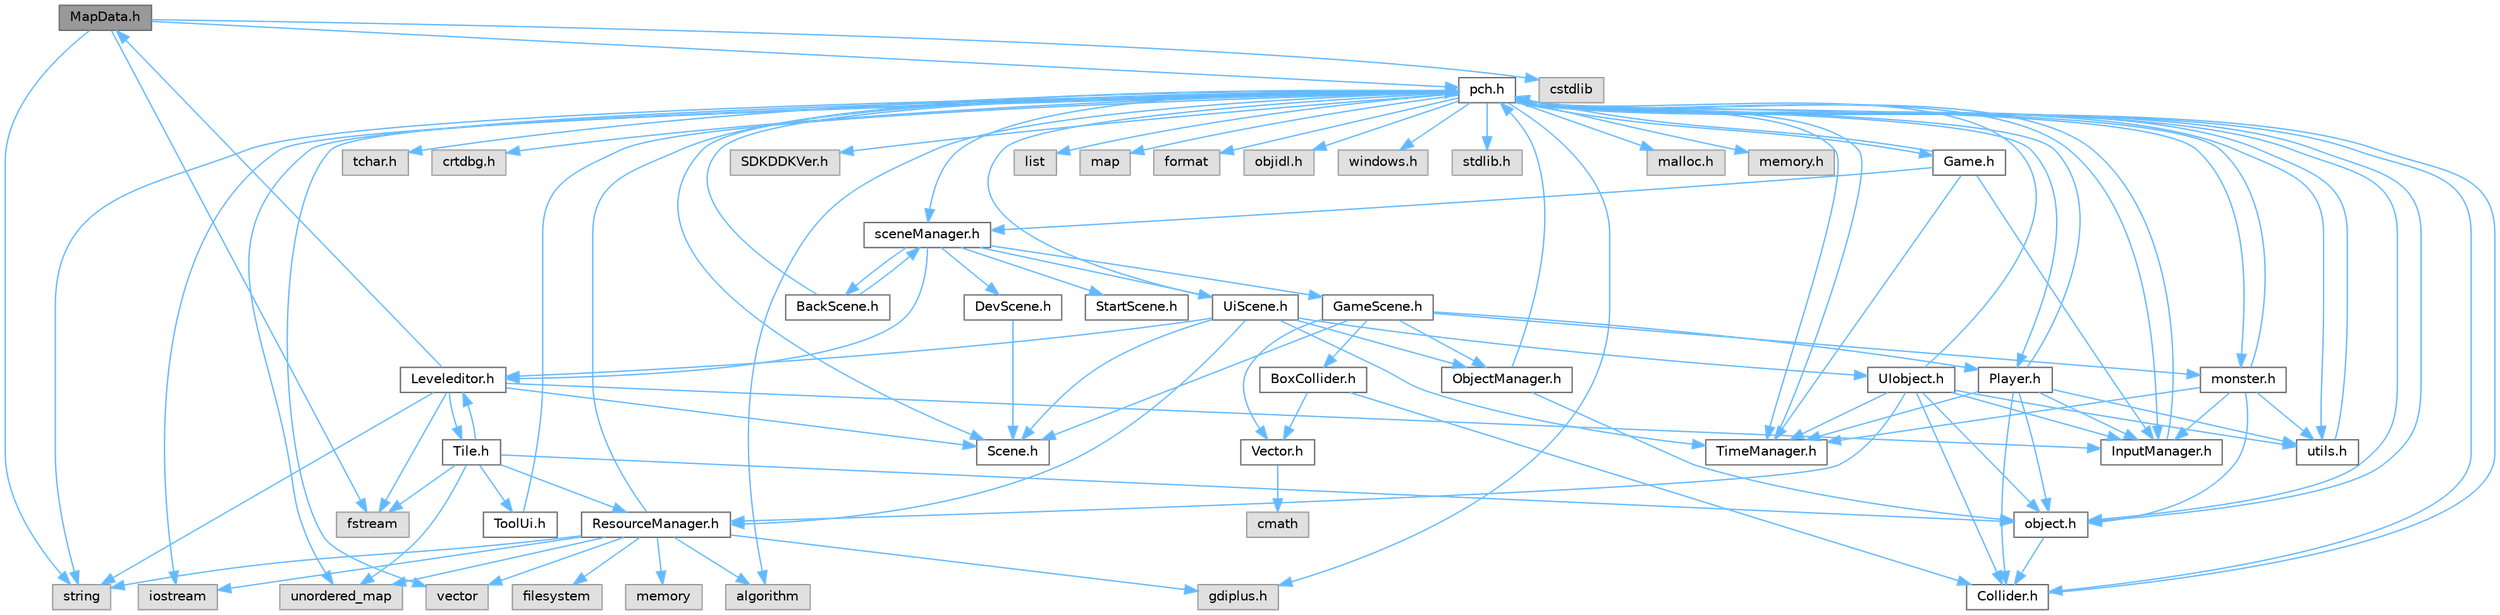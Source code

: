 digraph "MapData.h"
{
 // LATEX_PDF_SIZE
  bgcolor="transparent";
  edge [fontname=Helvetica,fontsize=10,labelfontname=Helvetica,labelfontsize=10];
  node [fontname=Helvetica,fontsize=10,shape=box,height=0.2,width=0.4];
  Node1 [id="Node000001",label="MapData.h",height=0.2,width=0.4,color="gray40", fillcolor="grey60", style="filled", fontcolor="black",tooltip=" "];
  Node1 -> Node2 [id="edge1_Node000001_Node000002",color="steelblue1",style="solid",tooltip=" "];
  Node2 [id="Node000002",label="pch.h",height=0.2,width=0.4,color="grey40", fillcolor="white", style="filled",URL="$pch_8h.html",tooltip=" "];
  Node2 -> Node3 [id="edge2_Node000002_Node000003",color="steelblue1",style="solid",tooltip=" "];
  Node3 [id="Node000003",label="SDKDDKVer.h",height=0.2,width=0.4,color="grey60", fillcolor="#E0E0E0", style="filled",tooltip=" "];
  Node2 -> Node4 [id="edge3_Node000002_Node000004",color="steelblue1",style="solid",tooltip=" "];
  Node4 [id="Node000004",label="windows.h",height=0.2,width=0.4,color="grey60", fillcolor="#E0E0E0", style="filled",tooltip=" "];
  Node2 -> Node5 [id="edge4_Node000002_Node000005",color="steelblue1",style="solid",tooltip=" "];
  Node5 [id="Node000005",label="stdlib.h",height=0.2,width=0.4,color="grey60", fillcolor="#E0E0E0", style="filled",tooltip=" "];
  Node2 -> Node6 [id="edge5_Node000002_Node000006",color="steelblue1",style="solid",tooltip=" "];
  Node6 [id="Node000006",label="malloc.h",height=0.2,width=0.4,color="grey60", fillcolor="#E0E0E0", style="filled",tooltip=" "];
  Node2 -> Node7 [id="edge6_Node000002_Node000007",color="steelblue1",style="solid",tooltip=" "];
  Node7 [id="Node000007",label="memory.h",height=0.2,width=0.4,color="grey60", fillcolor="#E0E0E0", style="filled",tooltip=" "];
  Node2 -> Node8 [id="edge7_Node000002_Node000008",color="steelblue1",style="solid",tooltip=" "];
  Node8 [id="Node000008",label="tchar.h",height=0.2,width=0.4,color="grey60", fillcolor="#E0E0E0", style="filled",tooltip=" "];
  Node2 -> Node9 [id="edge8_Node000002_Node000009",color="steelblue1",style="solid",tooltip=" "];
  Node9 [id="Node000009",label="crtdbg.h",height=0.2,width=0.4,color="grey60", fillcolor="#E0E0E0", style="filled",tooltip=" "];
  Node2 -> Node10 [id="edge9_Node000002_Node000010",color="steelblue1",style="solid",tooltip=" "];
  Node10 [id="Node000010",label="iostream",height=0.2,width=0.4,color="grey60", fillcolor="#E0E0E0", style="filled",tooltip=" "];
  Node2 -> Node11 [id="edge10_Node000002_Node000011",color="steelblue1",style="solid",tooltip=" "];
  Node11 [id="Node000011",label="vector",height=0.2,width=0.4,color="grey60", fillcolor="#E0E0E0", style="filled",tooltip=" "];
  Node2 -> Node12 [id="edge11_Node000002_Node000012",color="steelblue1",style="solid",tooltip=" "];
  Node12 [id="Node000012",label="string",height=0.2,width=0.4,color="grey60", fillcolor="#E0E0E0", style="filled",tooltip=" "];
  Node2 -> Node13 [id="edge12_Node000002_Node000013",color="steelblue1",style="solid",tooltip=" "];
  Node13 [id="Node000013",label="list",height=0.2,width=0.4,color="grey60", fillcolor="#E0E0E0", style="filled",tooltip=" "];
  Node2 -> Node14 [id="edge13_Node000002_Node000014",color="steelblue1",style="solid",tooltip=" "];
  Node14 [id="Node000014",label="map",height=0.2,width=0.4,color="grey60", fillcolor="#E0E0E0", style="filled",tooltip=" "];
  Node2 -> Node15 [id="edge14_Node000002_Node000015",color="steelblue1",style="solid",tooltip=" "];
  Node15 [id="Node000015",label="unordered_map",height=0.2,width=0.4,color="grey60", fillcolor="#E0E0E0", style="filled",tooltip=" "];
  Node2 -> Node16 [id="edge15_Node000002_Node000016",color="steelblue1",style="solid",tooltip=" "];
  Node16 [id="Node000016",label="algorithm",height=0.2,width=0.4,color="grey60", fillcolor="#E0E0E0", style="filled",tooltip=" "];
  Node2 -> Node17 [id="edge16_Node000002_Node000017",color="steelblue1",style="solid",tooltip=" "];
  Node17 [id="Node000017",label="format",height=0.2,width=0.4,color="grey60", fillcolor="#E0E0E0", style="filled",tooltip=" "];
  Node2 -> Node18 [id="edge17_Node000002_Node000018",color="steelblue1",style="solid",tooltip=" "];
  Node18 [id="Node000018",label="objidl.h",height=0.2,width=0.4,color="grey60", fillcolor="#E0E0E0", style="filled",tooltip=" "];
  Node2 -> Node19 [id="edge18_Node000002_Node000019",color="steelblue1",style="solid",tooltip=" "];
  Node19 [id="Node000019",label="gdiplus.h",height=0.2,width=0.4,color="grey60", fillcolor="#E0E0E0", style="filled",tooltip=" "];
  Node2 -> Node20 [id="edge19_Node000002_Node000020",color="steelblue1",style="solid",tooltip=" "];
  Node20 [id="Node000020",label="sceneManager.h",height=0.2,width=0.4,color="grey40", fillcolor="white", style="filled",URL="$scene_manager_8h.html",tooltip=" "];
  Node20 -> Node21 [id="edge20_Node000020_Node000021",color="steelblue1",style="solid",tooltip=" "];
  Node21 [id="Node000021",label="DevScene.h",height=0.2,width=0.4,color="grey40", fillcolor="white", style="filled",URL="$_dev_scene_8h.html",tooltip=" "];
  Node21 -> Node22 [id="edge21_Node000021_Node000022",color="steelblue1",style="solid",tooltip=" "];
  Node22 [id="Node000022",label="Scene.h",height=0.2,width=0.4,color="grey40", fillcolor="white", style="filled",URL="$_scene_8h.html",tooltip=" "];
  Node20 -> Node23 [id="edge22_Node000020_Node000023",color="steelblue1",style="solid",tooltip=" "];
  Node23 [id="Node000023",label="GameScene.h",height=0.2,width=0.4,color="grey40", fillcolor="white", style="filled",URL="$_game_scene_8h.html",tooltip=" "];
  Node23 -> Node22 [id="edge23_Node000023_Node000022",color="steelblue1",style="solid",tooltip=" "];
  Node23 -> Node24 [id="edge24_Node000023_Node000024",color="steelblue1",style="solid",tooltip=" "];
  Node24 [id="Node000024",label="Vector.h",height=0.2,width=0.4,color="grey40", fillcolor="white", style="filled",URL="$_vector_8h.html",tooltip=" "];
  Node24 -> Node25 [id="edge25_Node000024_Node000025",color="steelblue1",style="solid",tooltip=" "];
  Node25 [id="Node000025",label="cmath",height=0.2,width=0.4,color="grey60", fillcolor="#E0E0E0", style="filled",tooltip=" "];
  Node23 -> Node26 [id="edge26_Node000023_Node000026",color="steelblue1",style="solid",tooltip=" "];
  Node26 [id="Node000026",label="ObjectManager.h",height=0.2,width=0.4,color="grey40", fillcolor="white", style="filled",URL="$_object_manager_8h.html",tooltip=" "];
  Node26 -> Node2 [id="edge27_Node000026_Node000002",color="steelblue1",style="solid",tooltip=" "];
  Node26 -> Node27 [id="edge28_Node000026_Node000027",color="steelblue1",style="solid",tooltip=" "];
  Node27 [id="Node000027",label="object.h",height=0.2,width=0.4,color="grey40", fillcolor="white", style="filled",URL="$object_8h.html",tooltip=" "];
  Node27 -> Node2 [id="edge29_Node000027_Node000002",color="steelblue1",style="solid",tooltip=" "];
  Node27 -> Node28 [id="edge30_Node000027_Node000028",color="steelblue1",style="solid",tooltip=" "];
  Node28 [id="Node000028",label="Collider.h",height=0.2,width=0.4,color="grey40", fillcolor="white", style="filled",URL="$_collider_8h.html",tooltip=" "];
  Node28 -> Node2 [id="edge31_Node000028_Node000002",color="steelblue1",style="solid",tooltip=" "];
  Node23 -> Node29 [id="edge32_Node000023_Node000029",color="steelblue1",style="solid",tooltip=" "];
  Node29 [id="Node000029",label="Player.h",height=0.2,width=0.4,color="grey40", fillcolor="white", style="filled",URL="$_player_8h.html",tooltip=" "];
  Node29 -> Node30 [id="edge33_Node000029_Node000030",color="steelblue1",style="solid",tooltip=" "];
  Node30 [id="Node000030",label="InputManager.h",height=0.2,width=0.4,color="grey40", fillcolor="white", style="filled",URL="$_input_manager_8h.html",tooltip=" "];
  Node30 -> Node2 [id="edge34_Node000030_Node000002",color="steelblue1",style="solid",tooltip=" "];
  Node29 -> Node31 [id="edge35_Node000029_Node000031",color="steelblue1",style="solid",tooltip=" "];
  Node31 [id="Node000031",label="TimeManager.h",height=0.2,width=0.4,color="grey40", fillcolor="white", style="filled",URL="$_time_manager_8h.html",tooltip=" "];
  Node31 -> Node2 [id="edge36_Node000031_Node000002",color="steelblue1",style="solid",tooltip=" "];
  Node29 -> Node27 [id="edge37_Node000029_Node000027",color="steelblue1",style="solid",tooltip=" "];
  Node29 -> Node32 [id="edge38_Node000029_Node000032",color="steelblue1",style="solid",tooltip=" "];
  Node32 [id="Node000032",label="utils.h",height=0.2,width=0.4,color="grey40", fillcolor="white", style="filled",URL="$utils_8h.html",tooltip=" "];
  Node32 -> Node2 [id="edge39_Node000032_Node000002",color="steelblue1",style="solid",tooltip=" "];
  Node29 -> Node28 [id="edge40_Node000029_Node000028",color="steelblue1",style="solid",tooltip=" "];
  Node29 -> Node2 [id="edge41_Node000029_Node000002",color="steelblue1",style="solid",tooltip=" "];
  Node23 -> Node33 [id="edge42_Node000023_Node000033",color="steelblue1",style="solid",tooltip=" "];
  Node33 [id="Node000033",label="monster.h",height=0.2,width=0.4,color="grey40", fillcolor="white", style="filled",URL="$monster_8h.html",tooltip=" "];
  Node33 -> Node2 [id="edge43_Node000033_Node000002",color="steelblue1",style="solid",tooltip=" "];
  Node33 -> Node30 [id="edge44_Node000033_Node000030",color="steelblue1",style="solid",tooltip=" "];
  Node33 -> Node31 [id="edge45_Node000033_Node000031",color="steelblue1",style="solid",tooltip=" "];
  Node33 -> Node27 [id="edge46_Node000033_Node000027",color="steelblue1",style="solid",tooltip=" "];
  Node33 -> Node32 [id="edge47_Node000033_Node000032",color="steelblue1",style="solid",tooltip=" "];
  Node23 -> Node34 [id="edge48_Node000023_Node000034",color="steelblue1",style="solid",tooltip=" "];
  Node34 [id="Node000034",label="BoxCollider.h",height=0.2,width=0.4,color="grey40", fillcolor="white", style="filled",URL="$_box_collider_8h.html",tooltip=" "];
  Node34 -> Node28 [id="edge49_Node000034_Node000028",color="steelblue1",style="solid",tooltip=" "];
  Node34 -> Node24 [id="edge50_Node000034_Node000024",color="steelblue1",style="solid",tooltip=" "];
  Node20 -> Node35 [id="edge51_Node000020_Node000035",color="steelblue1",style="solid",tooltip=" "];
  Node35 [id="Node000035",label="Leveleditor.h",height=0.2,width=0.4,color="grey40", fillcolor="white", style="filled",URL="$_leveleditor_8h.html",tooltip=" "];
  Node35 -> Node22 [id="edge52_Node000035_Node000022",color="steelblue1",style="solid",tooltip=" "];
  Node35 -> Node30 [id="edge53_Node000035_Node000030",color="steelblue1",style="solid",tooltip=" "];
  Node35 -> Node1 [id="edge54_Node000035_Node000001",color="steelblue1",style="solid",tooltip=" "];
  Node35 -> Node36 [id="edge55_Node000035_Node000036",color="steelblue1",style="solid",tooltip=" "];
  Node36 [id="Node000036",label="Tile.h",height=0.2,width=0.4,color="grey40", fillcolor="white", style="filled",URL="$_tile_8h.html",tooltip=" "];
  Node36 -> Node27 [id="edge56_Node000036_Node000027",color="steelblue1",style="solid",tooltip=" "];
  Node36 -> Node35 [id="edge57_Node000036_Node000035",color="steelblue1",style="solid",tooltip=" "];
  Node36 -> Node37 [id="edge58_Node000036_Node000037",color="steelblue1",style="solid",tooltip=" "];
  Node37 [id="Node000037",label="fstream",height=0.2,width=0.4,color="grey60", fillcolor="#E0E0E0", style="filled",tooltip=" "];
  Node36 -> Node38 [id="edge59_Node000036_Node000038",color="steelblue1",style="solid",tooltip=" "];
  Node38 [id="Node000038",label="ResourceManager.h",height=0.2,width=0.4,color="grey40", fillcolor="white", style="filled",URL="$_resource_manager_8h.html",tooltip=" "];
  Node38 -> Node2 [id="edge60_Node000038_Node000002",color="steelblue1",style="solid",tooltip=" "];
  Node38 -> Node39 [id="edge61_Node000038_Node000039",color="steelblue1",style="solid",tooltip=" "];
  Node39 [id="Node000039",label="filesystem",height=0.2,width=0.4,color="grey60", fillcolor="#E0E0E0", style="filled",tooltip=" "];
  Node38 -> Node19 [id="edge62_Node000038_Node000019",color="steelblue1",style="solid",tooltip=" "];
  Node38 -> Node15 [id="edge63_Node000038_Node000015",color="steelblue1",style="solid",tooltip=" "];
  Node38 -> Node11 [id="edge64_Node000038_Node000011",color="steelblue1",style="solid",tooltip=" "];
  Node38 -> Node12 [id="edge65_Node000038_Node000012",color="steelblue1",style="solid",tooltip=" "];
  Node38 -> Node10 [id="edge66_Node000038_Node000010",color="steelblue1",style="solid",tooltip=" "];
  Node38 -> Node16 [id="edge67_Node000038_Node000016",color="steelblue1",style="solid",tooltip=" "];
  Node38 -> Node40 [id="edge68_Node000038_Node000040",color="steelblue1",style="solid",tooltip=" "];
  Node40 [id="Node000040",label="memory",height=0.2,width=0.4,color="grey60", fillcolor="#E0E0E0", style="filled",tooltip=" "];
  Node36 -> Node41 [id="edge69_Node000036_Node000041",color="steelblue1",style="solid",tooltip=" "];
  Node41 [id="Node000041",label="ToolUi.h",height=0.2,width=0.4,color="grey40", fillcolor="white", style="filled",URL="$_tool_ui_8h.html",tooltip=" "];
  Node41 -> Node2 [id="edge70_Node000041_Node000002",color="steelblue1",style="solid",tooltip=" "];
  Node36 -> Node15 [id="edge71_Node000036_Node000015",color="steelblue1",style="solid",tooltip=" "];
  Node35 -> Node12 [id="edge72_Node000035_Node000012",color="steelblue1",style="solid",tooltip=" "];
  Node35 -> Node37 [id="edge73_Node000035_Node000037",color="steelblue1",style="solid",tooltip=" "];
  Node20 -> Node42 [id="edge74_Node000020_Node000042",color="steelblue1",style="solid",tooltip=" "];
  Node42 [id="Node000042",label="StartScene.h",height=0.2,width=0.4,color="grey40", fillcolor="white", style="filled",URL="$_start_scene_8h.html",tooltip=" "];
  Node20 -> Node43 [id="edge75_Node000020_Node000043",color="steelblue1",style="solid",tooltip=" "];
  Node43 [id="Node000043",label="UiScene.h",height=0.2,width=0.4,color="grey40", fillcolor="white", style="filled",URL="$_ui_scene_8h.html",tooltip=" "];
  Node43 -> Node2 [id="edge76_Node000043_Node000002",color="steelblue1",style="solid",tooltip=" "];
  Node43 -> Node31 [id="edge77_Node000043_Node000031",color="steelblue1",style="solid",tooltip=" "];
  Node43 -> Node35 [id="edge78_Node000043_Node000035",color="steelblue1",style="solid",tooltip=" "];
  Node43 -> Node38 [id="edge79_Node000043_Node000038",color="steelblue1",style="solid",tooltip=" "];
  Node43 -> Node26 [id="edge80_Node000043_Node000026",color="steelblue1",style="solid",tooltip=" "];
  Node43 -> Node44 [id="edge81_Node000043_Node000044",color="steelblue1",style="solid",tooltip=" "];
  Node44 [id="Node000044",label="UIobject.h",height=0.2,width=0.4,color="grey40", fillcolor="white", style="filled",URL="$_u_iobject_8h.html",tooltip=" "];
  Node44 -> Node27 [id="edge82_Node000044_Node000027",color="steelblue1",style="solid",tooltip=" "];
  Node44 -> Node30 [id="edge83_Node000044_Node000030",color="steelblue1",style="solid",tooltip=" "];
  Node44 -> Node31 [id="edge84_Node000044_Node000031",color="steelblue1",style="solid",tooltip=" "];
  Node44 -> Node32 [id="edge85_Node000044_Node000032",color="steelblue1",style="solid",tooltip=" "];
  Node44 -> Node28 [id="edge86_Node000044_Node000028",color="steelblue1",style="solid",tooltip=" "];
  Node44 -> Node2 [id="edge87_Node000044_Node000002",color="steelblue1",style="solid",tooltip=" "];
  Node44 -> Node38 [id="edge88_Node000044_Node000038",color="steelblue1",style="solid",tooltip=" "];
  Node43 -> Node22 [id="edge89_Node000043_Node000022",color="steelblue1",style="solid",tooltip=" "];
  Node20 -> Node45 [id="edge90_Node000020_Node000045",color="steelblue1",style="solid",tooltip=" "];
  Node45 [id="Node000045",label="BackScene.h",height=0.2,width=0.4,color="grey40", fillcolor="white", style="filled",URL="$_back_scene_8h.html",tooltip=" "];
  Node45 -> Node2 [id="edge91_Node000045_Node000002",color="steelblue1",style="solid",tooltip=" "];
  Node45 -> Node20 [id="edge92_Node000045_Node000020",color="steelblue1",style="solid",tooltip=" "];
  Node2 -> Node30 [id="edge93_Node000002_Node000030",color="steelblue1",style="solid",tooltip=" "];
  Node2 -> Node31 [id="edge94_Node000002_Node000031",color="steelblue1",style="solid",tooltip=" "];
  Node2 -> Node22 [id="edge95_Node000002_Node000022",color="steelblue1",style="solid",tooltip=" "];
  Node2 -> Node32 [id="edge96_Node000002_Node000032",color="steelblue1",style="solid",tooltip=" "];
  Node2 -> Node27 [id="edge97_Node000002_Node000027",color="steelblue1",style="solid",tooltip=" "];
  Node2 -> Node28 [id="edge98_Node000002_Node000028",color="steelblue1",style="solid",tooltip=" "];
  Node2 -> Node29 [id="edge99_Node000002_Node000029",color="steelblue1",style="solid",tooltip=" "];
  Node2 -> Node33 [id="edge100_Node000002_Node000033",color="steelblue1",style="solid",tooltip=" "];
  Node2 -> Node46 [id="edge101_Node000002_Node000046",color="steelblue1",style="solid",tooltip=" "];
  Node46 [id="Node000046",label="Game.h",height=0.2,width=0.4,color="grey40", fillcolor="white", style="filled",URL="$_game_8h.html",tooltip=" "];
  Node46 -> Node2 [id="edge102_Node000046_Node000002",color="steelblue1",style="solid",tooltip=" "];
  Node46 -> Node20 [id="edge103_Node000046_Node000020",color="steelblue1",style="solid",tooltip=" "];
  Node46 -> Node30 [id="edge104_Node000046_Node000030",color="steelblue1",style="solid",tooltip=" "];
  Node46 -> Node31 [id="edge105_Node000046_Node000031",color="steelblue1",style="solid",tooltip=" "];
  Node1 -> Node12 [id="edge106_Node000001_Node000012",color="steelblue1",style="solid",tooltip=" "];
  Node1 -> Node37 [id="edge107_Node000001_Node000037",color="steelblue1",style="solid",tooltip=" "];
  Node1 -> Node47 [id="edge108_Node000001_Node000047",color="steelblue1",style="solid",tooltip=" "];
  Node47 [id="Node000047",label="cstdlib",height=0.2,width=0.4,color="grey60", fillcolor="#E0E0E0", style="filled",tooltip=" "];
}
